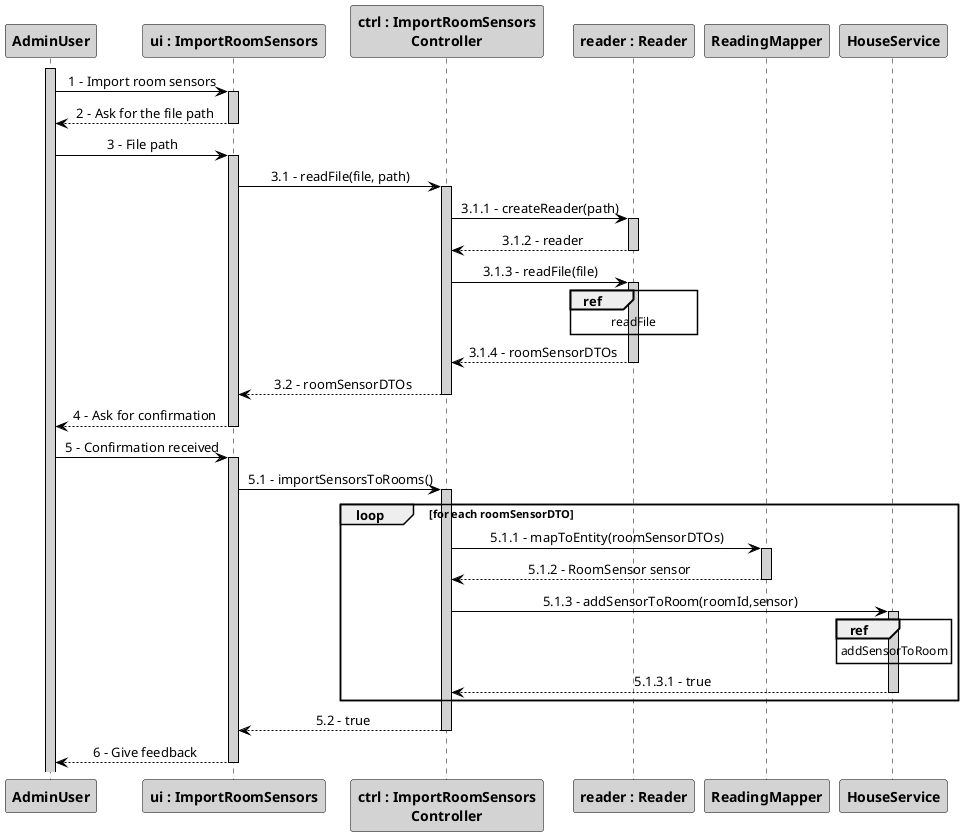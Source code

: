 @startuml
skinparam sequenceMessageAlign center
skinparam sequence {
	ArrowColor Black
	ActorBorderColor DarkBlue
	LifeLineBorderColor black
	LifeLineBackgroundColor LightGrey

	ParticipantBorderColor Black
	ParticipantBackgroundColor LightGrey
	ParticipantFontStyle Bold

	ActorBackgroundColor DimGrey
	ActorFontColor DeepSkyBlue
	ActorFontStyle Bold
	ActorFontSize 17
	ActorFontName Aapex
}

activate AdminUser
actor AdminUser

AdminUser -> "ui : ImportRoomSensors":1 - Import room sensors
activate "ui : ImportRoomSensors"
"ui : ImportRoomSensors" --> AdminUser: 2 - Ask for the file path
deactivate "ui : ImportRoomSensors"
AdminUser -> "ui : ImportRoomSensors": 3 - File path
activate "ui : ImportRoomSensors"
"ui : ImportRoomSensors" -> "ctrl : ImportRoomSensors\nController": 3.1 - readFile(file, path)
activate "ctrl : ImportRoomSensors\nController"
"ctrl : ImportRoomSensors\nController" -> "reader : Reader": 3.1.1 - createReader(path)
activate "reader : Reader"
"reader : Reader" --> "ctrl : ImportRoomSensors\nController": 3.1.2 - reader
deactivate "reader : Reader"
"ctrl : ImportRoomSensors\nController" -> "reader : Reader": 3.1.3 - readFile(file)
activate "reader : Reader"
ref over "reader : Reader"
readFile
end
"reader : Reader" --> "ctrl : ImportRoomSensors\nController": 3.1.4 - roomSensorDTOs
deactivate "reader : Reader"
"ctrl : ImportRoomSensors\nController" --> "ui : ImportRoomSensors": 3.2 - roomSensorDTOs
deactivate "ctrl : ImportRoomSensors\nController"
"ui : ImportRoomSensors" --> AdminUser: 4 - Ask for confirmation
deactivate "ui : ImportRoomSensors"
AdminUser -> "ui : ImportRoomSensors": 5 - Confirmation received
activate "ui : ImportRoomSensors"
"ui : ImportRoomSensors" -> "ctrl : ImportRoomSensors\nController": 5.1 - importSensorsToRooms()
activate "ctrl : ImportRoomSensors\nController"
loop for each roomSensorDTO
"ctrl : ImportRoomSensors\nController" -> ReadingMapper: 5.1.1 - mapToEntity(roomSensorDTOs)
activate ReadingMapper
ReadingMapper --> "ctrl : ImportRoomSensors\nController": 5.1.2 - RoomSensor sensor
deactivate ReadingMapper
"ctrl : ImportRoomSensors\nController" -> "HouseService": 5.1.3 - addSensorToRoom(roomId,sensor)
activate HouseService
ref over HouseService
addSensorToRoom
end
"HouseService" --> "ctrl : ImportRoomSensors\nController": 5.1.3.1 - true
deactivate HouseService
end loop
"ctrl : ImportRoomSensors\nController" --> "ui : ImportRoomSensors": 5.2 - true
deactivate "ctrl : ImportRoomSensors\nController"
"ui : ImportRoomSensors" --> AdminUser: 6 - Give feedback
deactivate "ui : ImportRoomSensors"
@enduml